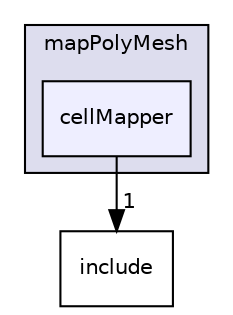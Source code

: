 digraph "src/OpenFOAM/meshes/polyMesh/mapPolyMesh/cellMapper" {
  bgcolor=transparent;
  compound=true
  node [ fontsize="10", fontname="Helvetica"];
  edge [ labelfontsize="10", labelfontname="Helvetica"];
  subgraph clusterdir_1adf3b4e71e6bce57c8961c31cd11722 {
    graph [ bgcolor="#ddddee", pencolor="black", label="mapPolyMesh" fontname="Helvetica", fontsize="10", URL="dir_1adf3b4e71e6bce57c8961c31cd11722.html"]
  dir_70a4aa7bac653b6a6eb3080cccb60fb8 [shape=box, label="cellMapper", style="filled", fillcolor="#eeeeff", pencolor="black", URL="dir_70a4aa7bac653b6a6eb3080cccb60fb8.html"];
  }
  dir_e954e9f5966bc1c681a414ec8bd0ee15 [shape=box label="include" URL="dir_e954e9f5966bc1c681a414ec8bd0ee15.html"];
  dir_70a4aa7bac653b6a6eb3080cccb60fb8->dir_e954e9f5966bc1c681a414ec8bd0ee15 [headlabel="1", labeldistance=1.5 headhref="dir_002329_002173.html"];
}
